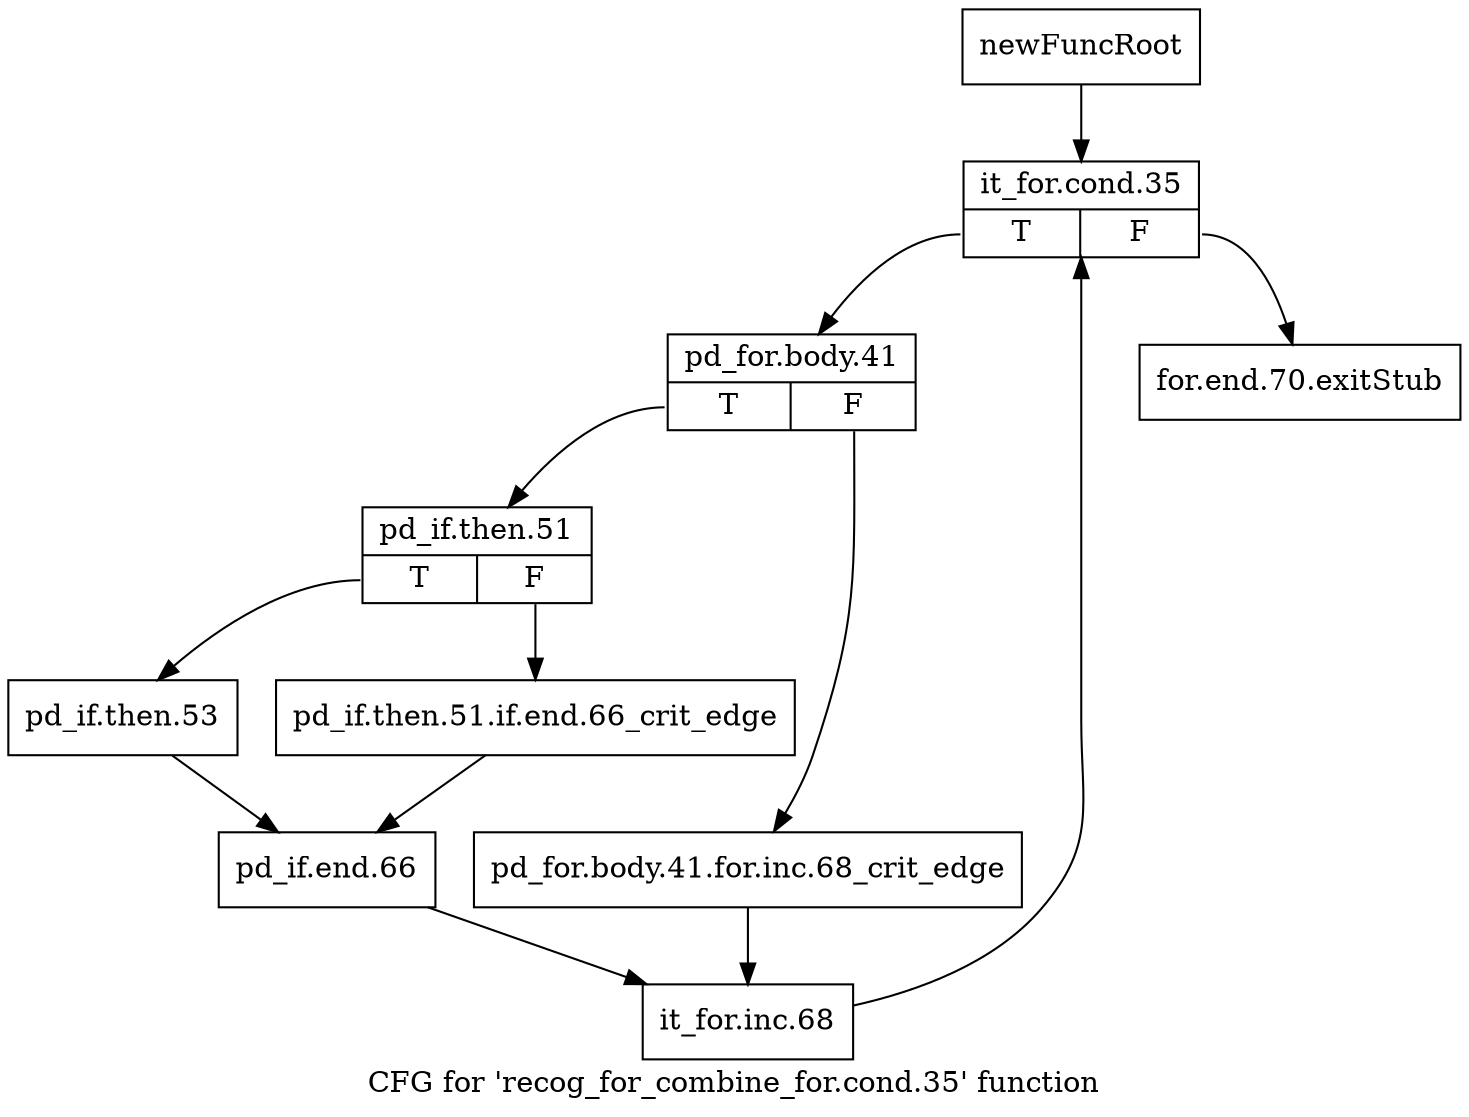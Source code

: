 digraph "CFG for 'recog_for_combine_for.cond.35' function" {
	label="CFG for 'recog_for_combine_for.cond.35' function";

	Node0xa64c580 [shape=record,label="{newFuncRoot}"];
	Node0xa64c580 -> Node0xa64ca70;
	Node0xa64c5d0 [shape=record,label="{for.end.70.exitStub}"];
	Node0xa64ca70 [shape=record,label="{it_for.cond.35|{<s0>T|<s1>F}}"];
	Node0xa64ca70:s0 -> Node0xa64cac0;
	Node0xa64ca70:s1 -> Node0xa64c5d0;
	Node0xa64cac0 [shape=record,label="{pd_for.body.41|{<s0>T|<s1>F}}"];
	Node0xa64cac0:s0 -> Node0xa64cb60;
	Node0xa64cac0:s1 -> Node0xa64cb10;
	Node0xa64cb10 [shape=record,label="{pd_for.body.41.for.inc.68_crit_edge}"];
	Node0xa64cb10 -> Node0xa64cca0;
	Node0xa64cb60 [shape=record,label="{pd_if.then.51|{<s0>T|<s1>F}}"];
	Node0xa64cb60:s0 -> Node0xa64cc00;
	Node0xa64cb60:s1 -> Node0xa64cbb0;
	Node0xa64cbb0 [shape=record,label="{pd_if.then.51.if.end.66_crit_edge}"];
	Node0xa64cbb0 -> Node0xa64cc50;
	Node0xa64cc00 [shape=record,label="{pd_if.then.53}"];
	Node0xa64cc00 -> Node0xa64cc50;
	Node0xa64cc50 [shape=record,label="{pd_if.end.66}"];
	Node0xa64cc50 -> Node0xa64cca0;
	Node0xa64cca0 [shape=record,label="{it_for.inc.68}"];
	Node0xa64cca0 -> Node0xa64ca70;
}
